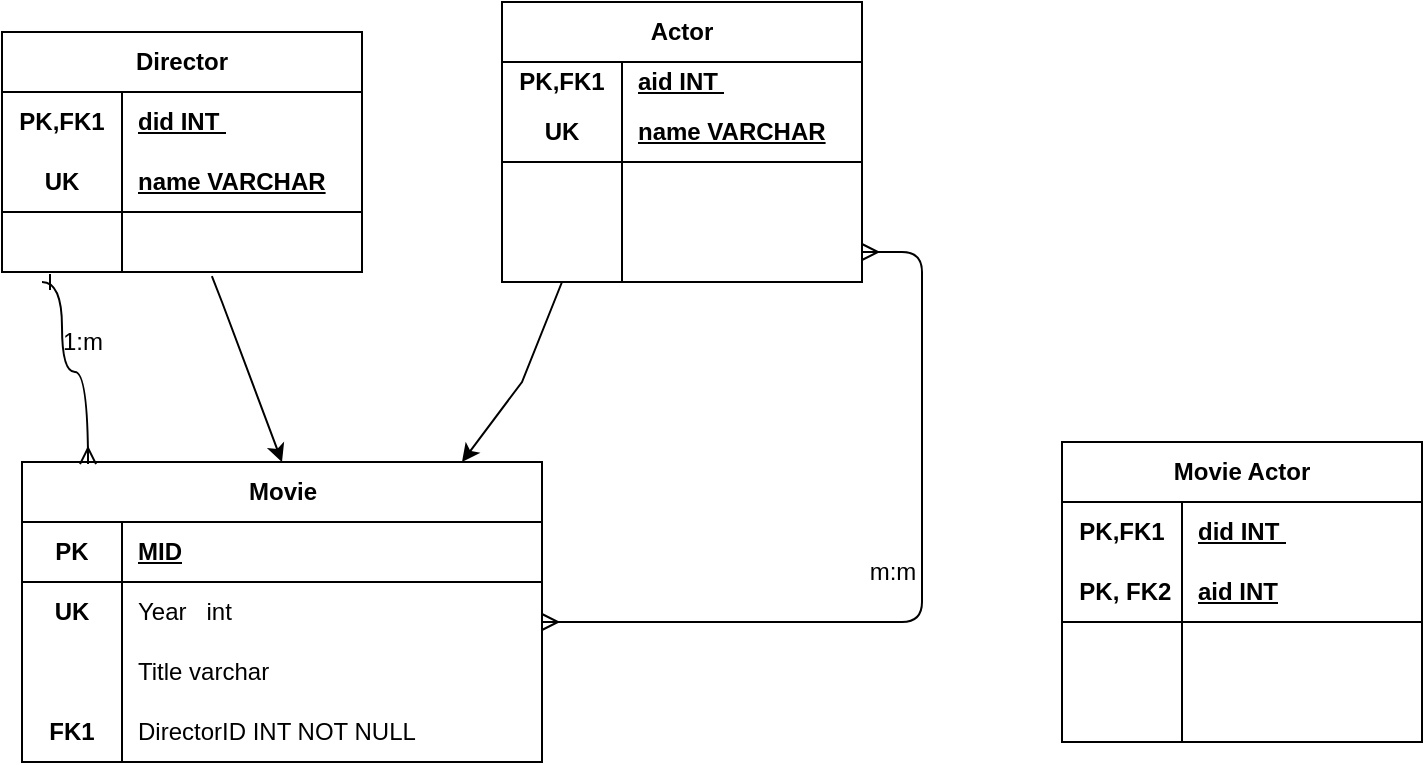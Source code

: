 <mxfile version="21.0.2" type="device"><diagram id="R2lEEEUBdFMjLlhIrx00" name="Page-1"><mxGraphModel dx="1434" dy="827" grid="1" gridSize="10" guides="1" tooltips="1" connect="1" arrows="1" fold="1" page="1" pageScale="1" pageWidth="850" pageHeight="1100" math="0" shadow="0" extFonts="Permanent Marker^https://fonts.googleapis.com/css?family=Permanent+Marker"><root><mxCell id="0"/><mxCell id="1" parent="0"/><mxCell id="5MQkiULedQ581w4KyciR-16" value="Movie" style="shape=table;startSize=30;container=1;collapsible=1;childLayout=tableLayout;fixedRows=1;rowLines=0;fontStyle=1;align=center;resizeLast=1;html=1;" vertex="1" parent="1"><mxGeometry x="60" y="720" width="260" height="150" as="geometry"/></mxCell><mxCell id="5MQkiULedQ581w4KyciR-17" value="" style="shape=tableRow;horizontal=0;startSize=0;swimlaneHead=0;swimlaneBody=0;fillColor=none;collapsible=0;dropTarget=0;points=[[0,0.5],[1,0.5]];portConstraint=eastwest;top=0;left=0;right=0;bottom=1;" vertex="1" parent="5MQkiULedQ581w4KyciR-16"><mxGeometry y="30" width="260" height="30" as="geometry"/></mxCell><mxCell id="5MQkiULedQ581w4KyciR-18" value="PK" style="shape=partialRectangle;connectable=0;fillColor=none;top=0;left=0;bottom=0;right=0;fontStyle=1;overflow=hidden;whiteSpace=wrap;html=1;" vertex="1" parent="5MQkiULedQ581w4KyciR-17"><mxGeometry width="50" height="30" as="geometry"><mxRectangle width="50" height="30" as="alternateBounds"/></mxGeometry></mxCell><mxCell id="5MQkiULedQ581w4KyciR-19" value="MID" style="shape=partialRectangle;connectable=0;fillColor=none;top=0;left=0;bottom=0;right=0;align=left;spacingLeft=6;fontStyle=5;overflow=hidden;whiteSpace=wrap;html=1;" vertex="1" parent="5MQkiULedQ581w4KyciR-17"><mxGeometry x="50" width="210" height="30" as="geometry"><mxRectangle width="210" height="30" as="alternateBounds"/></mxGeometry></mxCell><mxCell id="5MQkiULedQ581w4KyciR-20" value="" style="shape=tableRow;horizontal=0;startSize=0;swimlaneHead=0;swimlaneBody=0;fillColor=none;collapsible=0;dropTarget=0;points=[[0,0.5],[1,0.5]];portConstraint=eastwest;top=0;left=0;right=0;bottom=0;" vertex="1" parent="5MQkiULedQ581w4KyciR-16"><mxGeometry y="60" width="260" height="30" as="geometry"/></mxCell><mxCell id="5MQkiULedQ581w4KyciR-21" value="&lt;b&gt;UK&lt;/b&gt;" style="shape=partialRectangle;connectable=0;fillColor=none;top=0;left=0;bottom=0;right=0;editable=1;overflow=hidden;whiteSpace=wrap;html=1;" vertex="1" parent="5MQkiULedQ581w4KyciR-20"><mxGeometry width="50" height="30" as="geometry"><mxRectangle width="50" height="30" as="alternateBounds"/></mxGeometry></mxCell><mxCell id="5MQkiULedQ581w4KyciR-22" value="Year&amp;nbsp; &amp;nbsp;int&amp;nbsp;" style="shape=partialRectangle;connectable=0;fillColor=none;top=0;left=0;bottom=0;right=0;align=left;spacingLeft=6;overflow=hidden;whiteSpace=wrap;html=1;" vertex="1" parent="5MQkiULedQ581w4KyciR-20"><mxGeometry x="50" width="210" height="30" as="geometry"><mxRectangle width="210" height="30" as="alternateBounds"/></mxGeometry></mxCell><mxCell id="5MQkiULedQ581w4KyciR-23" value="" style="shape=tableRow;horizontal=0;startSize=0;swimlaneHead=0;swimlaneBody=0;fillColor=none;collapsible=0;dropTarget=0;points=[[0,0.5],[1,0.5]];portConstraint=eastwest;top=0;left=0;right=0;bottom=0;" vertex="1" parent="5MQkiULedQ581w4KyciR-16"><mxGeometry y="90" width="260" height="30" as="geometry"/></mxCell><mxCell id="5MQkiULedQ581w4KyciR-24" value="&lt;span style=&quot;white-space: pre;&quot;&gt;&#9;&lt;/span&gt;&lt;span style=&quot;white-space: pre;&quot;&gt;&#9;&lt;/span&gt;" style="shape=partialRectangle;connectable=0;fillColor=none;top=0;left=0;bottom=0;right=0;editable=1;overflow=hidden;whiteSpace=wrap;html=1;" vertex="1" parent="5MQkiULedQ581w4KyciR-23"><mxGeometry width="50" height="30" as="geometry"><mxRectangle width="50" height="30" as="alternateBounds"/></mxGeometry></mxCell><mxCell id="5MQkiULedQ581w4KyciR-25" value="Title varchar" style="shape=partialRectangle;connectable=0;fillColor=none;top=0;left=0;bottom=0;right=0;align=left;spacingLeft=6;overflow=hidden;whiteSpace=wrap;html=1;" vertex="1" parent="5MQkiULedQ581w4KyciR-23"><mxGeometry x="50" width="210" height="30" as="geometry"><mxRectangle width="210" height="30" as="alternateBounds"/></mxGeometry></mxCell><mxCell id="5MQkiULedQ581w4KyciR-26" value="" style="shape=tableRow;horizontal=0;startSize=0;swimlaneHead=0;swimlaneBody=0;fillColor=none;collapsible=0;dropTarget=0;points=[[0,0.5],[1,0.5]];portConstraint=eastwest;top=0;left=0;right=0;bottom=0;" vertex="1" parent="5MQkiULedQ581w4KyciR-16"><mxGeometry y="120" width="260" height="30" as="geometry"/></mxCell><mxCell id="5MQkiULedQ581w4KyciR-27" value="&lt;b&gt;FK1&lt;/b&gt;" style="shape=partialRectangle;connectable=0;fillColor=none;top=0;left=0;bottom=0;right=0;editable=1;overflow=hidden;whiteSpace=wrap;html=1;" vertex="1" parent="5MQkiULedQ581w4KyciR-26"><mxGeometry width="50" height="30" as="geometry"><mxRectangle width="50" height="30" as="alternateBounds"/></mxGeometry></mxCell><mxCell id="5MQkiULedQ581w4KyciR-28" value="DirectorID INT NOT NULL" style="shape=partialRectangle;connectable=0;fillColor=none;top=0;left=0;bottom=0;right=0;align=left;spacingLeft=6;overflow=hidden;whiteSpace=wrap;html=1;" vertex="1" parent="5MQkiULedQ581w4KyciR-26"><mxGeometry x="50" width="210" height="30" as="geometry"><mxRectangle width="210" height="30" as="alternateBounds"/></mxGeometry></mxCell><mxCell id="5MQkiULedQ581w4KyciR-29" value="Director" style="shape=table;startSize=30;container=1;collapsible=1;childLayout=tableLayout;fixedRows=1;rowLines=0;fontStyle=1;align=center;resizeLast=1;html=1;whiteSpace=wrap;" vertex="1" parent="1"><mxGeometry x="50" y="505" width="180" height="120" as="geometry"/></mxCell><mxCell id="5MQkiULedQ581w4KyciR-30" value="" style="shape=tableRow;horizontal=0;startSize=0;swimlaneHead=0;swimlaneBody=0;fillColor=none;collapsible=0;dropTarget=0;points=[[0,0.5],[1,0.5]];portConstraint=eastwest;top=0;left=0;right=0;bottom=0;html=1;" vertex="1" parent="5MQkiULedQ581w4KyciR-29"><mxGeometry y="30" width="180" height="30" as="geometry"/></mxCell><mxCell id="5MQkiULedQ581w4KyciR-31" value="PK,FK1" style="shape=partialRectangle;connectable=0;fillColor=none;top=0;left=0;bottom=0;right=0;fontStyle=1;overflow=hidden;html=1;whiteSpace=wrap;" vertex="1" parent="5MQkiULedQ581w4KyciR-30"><mxGeometry width="60" height="30" as="geometry"><mxRectangle width="60" height="30" as="alternateBounds"/></mxGeometry></mxCell><mxCell id="5MQkiULedQ581w4KyciR-32" value="did INT&amp;nbsp;" style="shape=partialRectangle;connectable=0;fillColor=none;top=0;left=0;bottom=0;right=0;align=left;spacingLeft=6;fontStyle=5;overflow=hidden;html=1;whiteSpace=wrap;" vertex="1" parent="5MQkiULedQ581w4KyciR-30"><mxGeometry x="60" width="120" height="30" as="geometry"><mxRectangle width="120" height="30" as="alternateBounds"/></mxGeometry></mxCell><mxCell id="5MQkiULedQ581w4KyciR-33" value="" style="shape=tableRow;horizontal=0;startSize=0;swimlaneHead=0;swimlaneBody=0;fillColor=none;collapsible=0;dropTarget=0;points=[[0,0.5],[1,0.5]];portConstraint=eastwest;top=0;left=0;right=0;bottom=1;html=1;" vertex="1" parent="5MQkiULedQ581w4KyciR-29"><mxGeometry y="60" width="180" height="30" as="geometry"/></mxCell><mxCell id="5MQkiULedQ581w4KyciR-34" value="UK" style="shape=partialRectangle;connectable=0;fillColor=none;top=0;left=0;bottom=0;right=0;fontStyle=1;overflow=hidden;html=1;whiteSpace=wrap;" vertex="1" parent="5MQkiULedQ581w4KyciR-33"><mxGeometry width="60" height="30" as="geometry"><mxRectangle width="60" height="30" as="alternateBounds"/></mxGeometry></mxCell><mxCell id="5MQkiULedQ581w4KyciR-35" value="name VARCHAR" style="shape=partialRectangle;connectable=0;fillColor=none;top=0;left=0;bottom=0;right=0;align=left;spacingLeft=6;fontStyle=5;overflow=hidden;html=1;whiteSpace=wrap;" vertex="1" parent="5MQkiULedQ581w4KyciR-33"><mxGeometry x="60" width="120" height="30" as="geometry"><mxRectangle width="120" height="30" as="alternateBounds"/></mxGeometry></mxCell><mxCell id="5MQkiULedQ581w4KyciR-36" value="" style="shape=tableRow;horizontal=0;startSize=0;swimlaneHead=0;swimlaneBody=0;fillColor=none;collapsible=0;dropTarget=0;points=[[0,0.5],[1,0.5]];portConstraint=eastwest;top=0;left=0;right=0;bottom=0;html=1;" vertex="1" parent="5MQkiULedQ581w4KyciR-29"><mxGeometry y="90" width="180" height="30" as="geometry"/></mxCell><mxCell id="5MQkiULedQ581w4KyciR-37" value="" style="shape=partialRectangle;connectable=0;fillColor=none;top=0;left=0;bottom=0;right=0;editable=1;overflow=hidden;html=1;whiteSpace=wrap;" vertex="1" parent="5MQkiULedQ581w4KyciR-36"><mxGeometry width="60" height="30" as="geometry"><mxRectangle width="60" height="30" as="alternateBounds"/></mxGeometry></mxCell><mxCell id="5MQkiULedQ581w4KyciR-38" value="" style="shape=partialRectangle;connectable=0;fillColor=none;top=0;left=0;bottom=0;right=0;align=left;spacingLeft=6;overflow=hidden;html=1;whiteSpace=wrap;" vertex="1" parent="5MQkiULedQ581w4KyciR-36"><mxGeometry x="60" width="120" height="30" as="geometry"><mxRectangle width="120" height="30" as="alternateBounds"/></mxGeometry></mxCell><mxCell id="5MQkiULedQ581w4KyciR-42" value="Actor" style="shape=table;startSize=30;container=1;collapsible=1;childLayout=tableLayout;fixedRows=1;rowLines=0;fontStyle=1;align=center;resizeLast=1;html=1;whiteSpace=wrap;" vertex="1" parent="1"><mxGeometry x="300" y="490" width="180" height="140" as="geometry"/></mxCell><mxCell id="5MQkiULedQ581w4KyciR-43" value="" style="shape=tableRow;horizontal=0;startSize=0;swimlaneHead=0;swimlaneBody=0;fillColor=none;collapsible=0;dropTarget=0;points=[[0,0.5],[1,0.5]];portConstraint=eastwest;top=0;left=0;right=0;bottom=0;html=1;" vertex="1" parent="5MQkiULedQ581w4KyciR-42"><mxGeometry y="30" width="180" height="20" as="geometry"/></mxCell><mxCell id="5MQkiULedQ581w4KyciR-44" value="PK,FK1" style="shape=partialRectangle;connectable=0;fillColor=none;top=0;left=0;bottom=0;right=0;fontStyle=1;overflow=hidden;html=1;whiteSpace=wrap;" vertex="1" parent="5MQkiULedQ581w4KyciR-43"><mxGeometry width="60" height="20" as="geometry"><mxRectangle width="60" height="20" as="alternateBounds"/></mxGeometry></mxCell><mxCell id="5MQkiULedQ581w4KyciR-45" value="aid INT&amp;nbsp;" style="shape=partialRectangle;connectable=0;fillColor=none;top=0;left=0;bottom=0;right=0;align=left;spacingLeft=6;fontStyle=5;overflow=hidden;html=1;whiteSpace=wrap;" vertex="1" parent="5MQkiULedQ581w4KyciR-43"><mxGeometry x="60" width="120" height="20" as="geometry"><mxRectangle width="120" height="20" as="alternateBounds"/></mxGeometry></mxCell><mxCell id="5MQkiULedQ581w4KyciR-46" value="" style="shape=tableRow;horizontal=0;startSize=0;swimlaneHead=0;swimlaneBody=0;fillColor=none;collapsible=0;dropTarget=0;points=[[0,0.5],[1,0.5]];portConstraint=eastwest;top=0;left=0;right=0;bottom=1;html=1;" vertex="1" parent="5MQkiULedQ581w4KyciR-42"><mxGeometry y="50" width="180" height="30" as="geometry"/></mxCell><mxCell id="5MQkiULedQ581w4KyciR-47" value="UK" style="shape=partialRectangle;connectable=0;fillColor=none;top=0;left=0;bottom=0;right=0;fontStyle=1;overflow=hidden;html=1;whiteSpace=wrap;" vertex="1" parent="5MQkiULedQ581w4KyciR-46"><mxGeometry width="60" height="30" as="geometry"><mxRectangle width="60" height="30" as="alternateBounds"/></mxGeometry></mxCell><mxCell id="5MQkiULedQ581w4KyciR-48" value="name VARCHAR" style="shape=partialRectangle;connectable=0;fillColor=none;top=0;left=0;bottom=0;right=0;align=left;spacingLeft=6;fontStyle=5;overflow=hidden;html=1;whiteSpace=wrap;" vertex="1" parent="5MQkiULedQ581w4KyciR-46"><mxGeometry x="60" width="120" height="30" as="geometry"><mxRectangle width="120" height="30" as="alternateBounds"/></mxGeometry></mxCell><mxCell id="5MQkiULedQ581w4KyciR-49" value="" style="shape=tableRow;horizontal=0;startSize=0;swimlaneHead=0;swimlaneBody=0;fillColor=none;collapsible=0;dropTarget=0;points=[[0,0.5],[1,0.5]];portConstraint=eastwest;top=0;left=0;right=0;bottom=0;html=1;" vertex="1" parent="5MQkiULedQ581w4KyciR-42"><mxGeometry y="80" width="180" height="30" as="geometry"/></mxCell><mxCell id="5MQkiULedQ581w4KyciR-50" value="" style="shape=partialRectangle;connectable=0;fillColor=none;top=0;left=0;bottom=0;right=0;editable=1;overflow=hidden;html=1;whiteSpace=wrap;" vertex="1" parent="5MQkiULedQ581w4KyciR-49"><mxGeometry width="60" height="30" as="geometry"><mxRectangle width="60" height="30" as="alternateBounds"/></mxGeometry></mxCell><mxCell id="5MQkiULedQ581w4KyciR-51" value="" style="shape=partialRectangle;connectable=0;fillColor=none;top=0;left=0;bottom=0;right=0;align=left;spacingLeft=6;overflow=hidden;html=1;whiteSpace=wrap;" vertex="1" parent="5MQkiULedQ581w4KyciR-49"><mxGeometry x="60" width="120" height="30" as="geometry"><mxRectangle width="120" height="30" as="alternateBounds"/></mxGeometry></mxCell><mxCell id="5MQkiULedQ581w4KyciR-52" value="" style="shape=tableRow;horizontal=0;startSize=0;swimlaneHead=0;swimlaneBody=0;fillColor=none;collapsible=0;dropTarget=0;points=[[0,0.5],[1,0.5]];portConstraint=eastwest;top=0;left=0;right=0;bottom=0;html=1;" vertex="1" parent="5MQkiULedQ581w4KyciR-42"><mxGeometry y="110" width="180" height="30" as="geometry"/></mxCell><mxCell id="5MQkiULedQ581w4KyciR-53" value="" style="shape=partialRectangle;connectable=0;fillColor=none;top=0;left=0;bottom=0;right=0;editable=1;overflow=hidden;html=1;whiteSpace=wrap;" vertex="1" parent="5MQkiULedQ581w4KyciR-52"><mxGeometry width="60" height="30" as="geometry"><mxRectangle width="60" height="30" as="alternateBounds"/></mxGeometry></mxCell><mxCell id="5MQkiULedQ581w4KyciR-54" value="" style="shape=partialRectangle;connectable=0;fillColor=none;top=0;left=0;bottom=0;right=0;align=left;spacingLeft=6;overflow=hidden;html=1;whiteSpace=wrap;" vertex="1" parent="5MQkiULedQ581w4KyciR-52"><mxGeometry x="60" width="120" height="30" as="geometry"><mxRectangle width="120" height="30" as="alternateBounds"/></mxGeometry></mxCell><mxCell id="5MQkiULedQ581w4KyciR-68" value="Movie Actor" style="shape=table;startSize=30;container=1;collapsible=1;childLayout=tableLayout;fixedRows=1;rowLines=0;fontStyle=1;align=center;resizeLast=1;html=1;whiteSpace=wrap;" vertex="1" parent="1"><mxGeometry x="580" y="710" width="180" height="150" as="geometry"/></mxCell><mxCell id="5MQkiULedQ581w4KyciR-69" value="" style="shape=tableRow;horizontal=0;startSize=0;swimlaneHead=0;swimlaneBody=0;fillColor=none;collapsible=0;dropTarget=0;points=[[0,0.5],[1,0.5]];portConstraint=eastwest;top=0;left=0;right=0;bottom=0;html=1;" vertex="1" parent="5MQkiULedQ581w4KyciR-68"><mxGeometry y="30" width="180" height="30" as="geometry"/></mxCell><mxCell id="5MQkiULedQ581w4KyciR-70" value="PK,FK1" style="shape=partialRectangle;connectable=0;fillColor=none;top=0;left=0;bottom=0;right=0;fontStyle=1;overflow=hidden;html=1;whiteSpace=wrap;" vertex="1" parent="5MQkiULedQ581w4KyciR-69"><mxGeometry width="60" height="30" as="geometry"><mxRectangle width="60" height="30" as="alternateBounds"/></mxGeometry></mxCell><mxCell id="5MQkiULedQ581w4KyciR-71" value="did INT&amp;nbsp;" style="shape=partialRectangle;connectable=0;fillColor=none;top=0;left=0;bottom=0;right=0;align=left;spacingLeft=6;fontStyle=5;overflow=hidden;html=1;whiteSpace=wrap;" vertex="1" parent="5MQkiULedQ581w4KyciR-69"><mxGeometry x="60" width="120" height="30" as="geometry"><mxRectangle width="120" height="30" as="alternateBounds"/></mxGeometry></mxCell><mxCell id="5MQkiULedQ581w4KyciR-72" value="" style="shape=tableRow;horizontal=0;startSize=0;swimlaneHead=0;swimlaneBody=0;fillColor=none;collapsible=0;dropTarget=0;points=[[0,0.5],[1,0.5]];portConstraint=eastwest;top=0;left=0;right=0;bottom=1;html=1;" vertex="1" parent="5MQkiULedQ581w4KyciR-68"><mxGeometry y="60" width="180" height="30" as="geometry"/></mxCell><mxCell id="5MQkiULedQ581w4KyciR-73" value="&amp;nbsp;PK, FK2" style="shape=partialRectangle;connectable=0;fillColor=none;top=0;left=0;bottom=0;right=0;fontStyle=1;overflow=hidden;html=1;whiteSpace=wrap;" vertex="1" parent="5MQkiULedQ581w4KyciR-72"><mxGeometry width="60" height="30" as="geometry"><mxRectangle width="60" height="30" as="alternateBounds"/></mxGeometry></mxCell><mxCell id="5MQkiULedQ581w4KyciR-74" value="aid INT" style="shape=partialRectangle;connectable=0;fillColor=none;top=0;left=0;bottom=0;right=0;align=left;spacingLeft=6;fontStyle=5;overflow=hidden;html=1;whiteSpace=wrap;" vertex="1" parent="5MQkiULedQ581w4KyciR-72"><mxGeometry x="60" width="120" height="30" as="geometry"><mxRectangle width="120" height="30" as="alternateBounds"/></mxGeometry></mxCell><mxCell id="5MQkiULedQ581w4KyciR-75" value="" style="shape=tableRow;horizontal=0;startSize=0;swimlaneHead=0;swimlaneBody=0;fillColor=none;collapsible=0;dropTarget=0;points=[[0,0.5],[1,0.5]];portConstraint=eastwest;top=0;left=0;right=0;bottom=0;html=1;" vertex="1" parent="5MQkiULedQ581w4KyciR-68"><mxGeometry y="90" width="180" height="30" as="geometry"/></mxCell><mxCell id="5MQkiULedQ581w4KyciR-76" value="" style="shape=partialRectangle;connectable=0;fillColor=none;top=0;left=0;bottom=0;right=0;editable=1;overflow=hidden;html=1;whiteSpace=wrap;" vertex="1" parent="5MQkiULedQ581w4KyciR-75"><mxGeometry width="60" height="30" as="geometry"><mxRectangle width="60" height="30" as="alternateBounds"/></mxGeometry></mxCell><mxCell id="5MQkiULedQ581w4KyciR-77" value="" style="shape=partialRectangle;connectable=0;fillColor=none;top=0;left=0;bottom=0;right=0;align=left;spacingLeft=6;overflow=hidden;html=1;whiteSpace=wrap;" vertex="1" parent="5MQkiULedQ581w4KyciR-75"><mxGeometry x="60" width="120" height="30" as="geometry"><mxRectangle width="120" height="30" as="alternateBounds"/></mxGeometry></mxCell><mxCell id="5MQkiULedQ581w4KyciR-78" value="" style="shape=tableRow;horizontal=0;startSize=0;swimlaneHead=0;swimlaneBody=0;fillColor=none;collapsible=0;dropTarget=0;points=[[0,0.5],[1,0.5]];portConstraint=eastwest;top=0;left=0;right=0;bottom=0;html=1;" vertex="1" parent="5MQkiULedQ581w4KyciR-68"><mxGeometry y="120" width="180" height="30" as="geometry"/></mxCell><mxCell id="5MQkiULedQ581w4KyciR-79" value="" style="shape=partialRectangle;connectable=0;fillColor=none;top=0;left=0;bottom=0;right=0;editable=1;overflow=hidden;html=1;whiteSpace=wrap;" vertex="1" parent="5MQkiULedQ581w4KyciR-78"><mxGeometry width="60" height="30" as="geometry"><mxRectangle width="60" height="30" as="alternateBounds"/></mxGeometry></mxCell><mxCell id="5MQkiULedQ581w4KyciR-80" value="" style="shape=partialRectangle;connectable=0;fillColor=none;top=0;left=0;bottom=0;right=0;align=left;spacingLeft=6;overflow=hidden;html=1;whiteSpace=wrap;" vertex="1" parent="5MQkiULedQ581w4KyciR-78"><mxGeometry x="60" width="120" height="30" as="geometry"><mxRectangle width="120" height="30" as="alternateBounds"/></mxGeometry></mxCell><mxCell id="5MQkiULedQ581w4KyciR-81" value="" style="edgeStyle=entityRelationEdgeStyle;endArrow=ERmany;startArrow=ERmany;endFill=0;startFill=0;" edge="1" parent="1" target="5MQkiULedQ581w4KyciR-52"><mxGeometry width="100" height="100" relative="1" as="geometry"><mxPoint x="320" y="800" as="sourcePoint"/><mxPoint x="410" y="650" as="targetPoint"/></mxGeometry></mxCell><mxCell id="5MQkiULedQ581w4KyciR-82" value="m:m" style="text;html=1;align=center;verticalAlign=middle;resizable=0;points=[];autosize=1;strokeColor=none;fillColor=none;" vertex="1" parent="1"><mxGeometry x="470" y="760" width="50" height="30" as="geometry"/></mxCell><mxCell id="5MQkiULedQ581w4KyciR-84" value="" style="endArrow=classic;html=1;rounded=0;" edge="1" parent="1"><mxGeometry width="50" height="50" relative="1" as="geometry"><mxPoint x="330" y="630" as="sourcePoint"/><mxPoint x="280" y="720" as="targetPoint"/><Array as="points"><mxPoint x="310" y="680"/></Array></mxGeometry></mxCell><mxCell id="5MQkiULedQ581w4KyciR-85" value="" style="endArrow=classic;html=1;rounded=0;entryX=0.5;entryY=0;entryDx=0;entryDy=0;exitX=0.583;exitY=1.067;exitDx=0;exitDy=0;exitPerimeter=0;" edge="1" parent="1" source="5MQkiULedQ581w4KyciR-36" target="5MQkiULedQ581w4KyciR-16"><mxGeometry width="50" height="50" relative="1" as="geometry"><mxPoint x="360" y="620" as="sourcePoint"/><mxPoint x="450" y="670" as="targetPoint"/><Array as="points"><mxPoint x="160" y="640"/></Array></mxGeometry></mxCell><mxCell id="5MQkiULedQ581w4KyciR-86" value="" style="edgeStyle=orthogonalEdgeStyle;endArrow=ERmany;startArrow=ERone;endFill=0;startFill=0;curved=1;entryX=0.127;entryY=0.007;entryDx=0;entryDy=0;entryPerimeter=0;" edge="1" parent="1" target="5MQkiULedQ581w4KyciR-16"><mxGeometry width="100" height="100" relative="1" as="geometry"><mxPoint x="70" y="630" as="sourcePoint"/><mxPoint x="100" y="710" as="targetPoint"/><Array as="points"><mxPoint x="80" y="630"/><mxPoint x="80" y="675"/><mxPoint x="93" y="675"/></Array></mxGeometry></mxCell><mxCell id="5MQkiULedQ581w4KyciR-87" value="1:m" style="text;html=1;align=center;verticalAlign=middle;resizable=0;points=[];autosize=1;strokeColor=none;fillColor=none;" vertex="1" parent="1"><mxGeometry x="70" y="645" width="40" height="30" as="geometry"/></mxCell></root></mxGraphModel></diagram></mxfile>